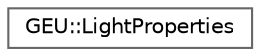 digraph "Gráfico de jerarquía de clases"
{
 // LATEX_PDF_SIZE
  bgcolor="transparent";
  edge [fontname=Helvetica,fontsize=10,labelfontname=Helvetica,labelfontsize=10];
  node [fontname=Helvetica,fontsize=10,shape=box,height=0.2,width=0.4];
  rankdir="LR";
  Node0 [id="Node000000",label="GEU::LightProperties",height=0.2,width=0.4,color="grey40", fillcolor="white", style="filled",URL="$d4/d01/class_g_e_u_1_1_light_properties.html",tooltip=" "];
}

